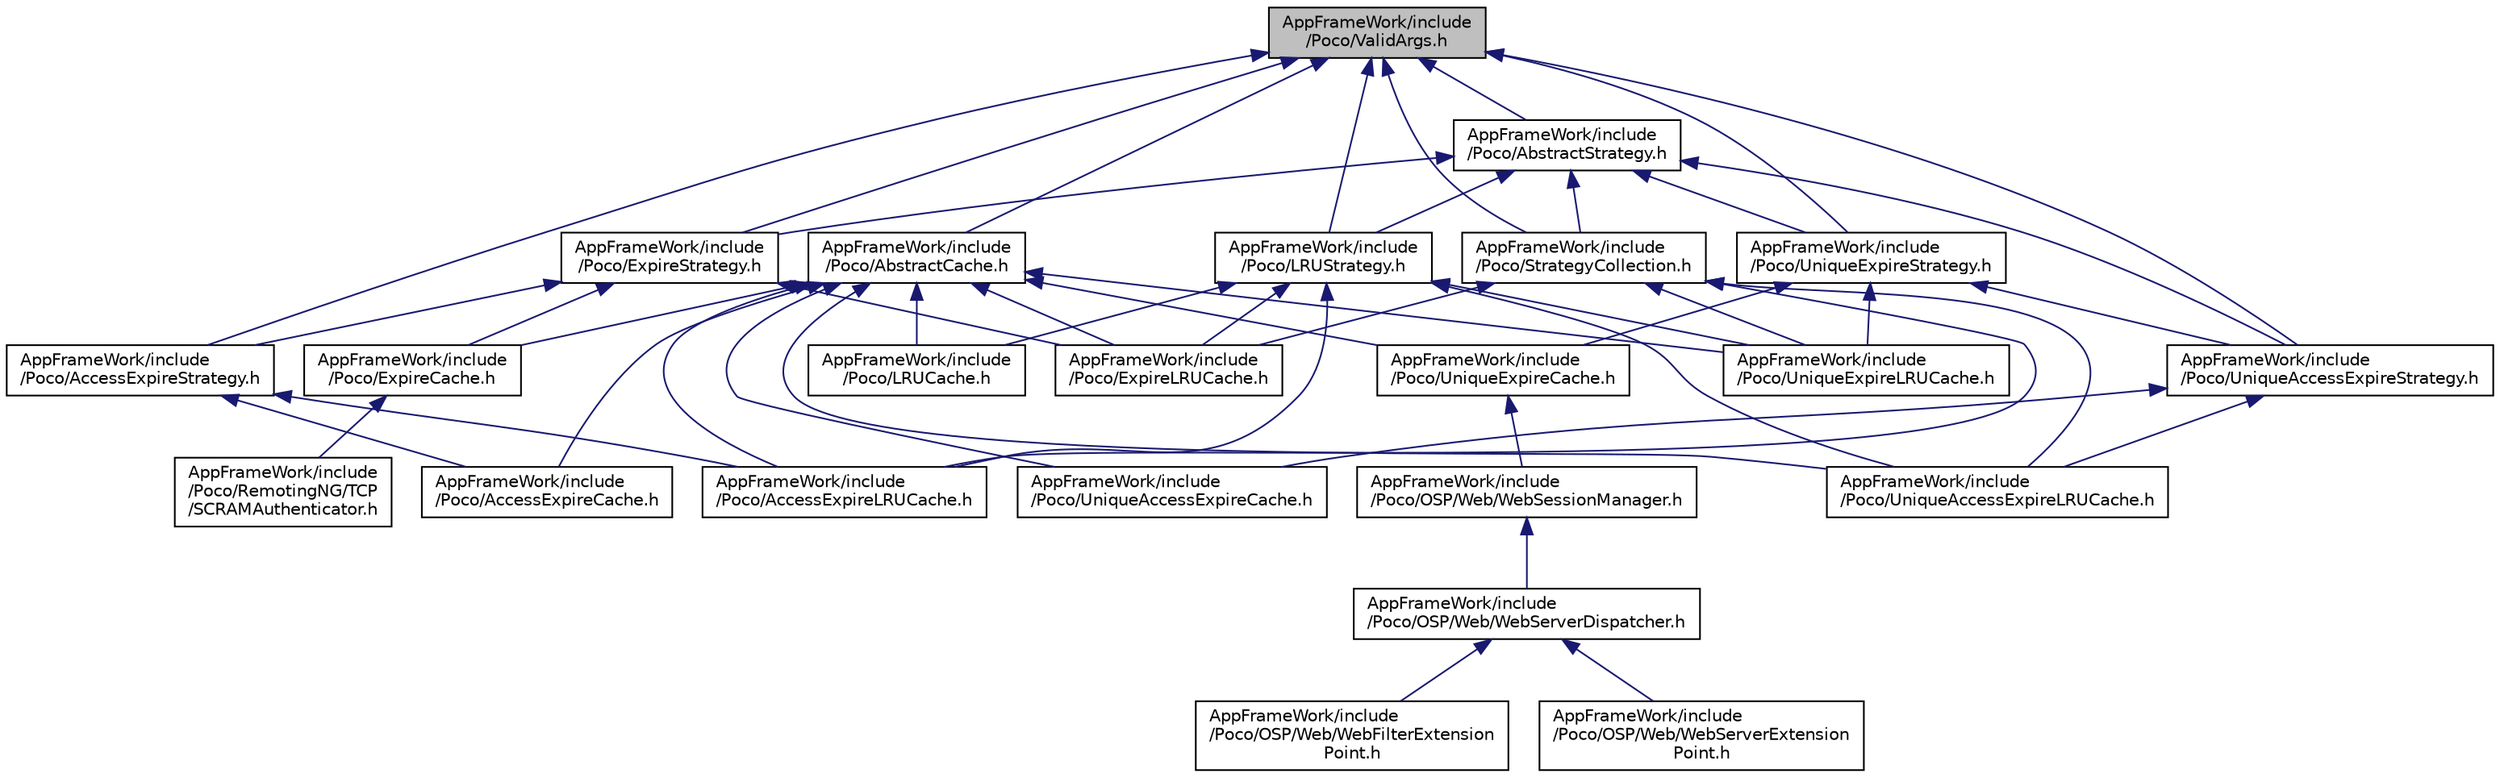 digraph "AppFrameWork/include/Poco/ValidArgs.h"
{
 // LATEX_PDF_SIZE
  edge [fontname="Helvetica",fontsize="10",labelfontname="Helvetica",labelfontsize="10"];
  node [fontname="Helvetica",fontsize="10",shape=record];
  Node1 [label="AppFrameWork/include\l/Poco/ValidArgs.h",height=0.2,width=0.4,color="black", fillcolor="grey75", style="filled", fontcolor="black",tooltip=" "];
  Node1 -> Node2 [dir="back",color="midnightblue",fontsize="10",style="solid"];
  Node2 [label="AppFrameWork/include\l/Poco/AbstractCache.h",height=0.2,width=0.4,color="black", fillcolor="white", style="filled",URL="$AbstractCache_8h.html",tooltip=" "];
  Node2 -> Node3 [dir="back",color="midnightblue",fontsize="10",style="solid"];
  Node3 [label="AppFrameWork/include\l/Poco/AccessExpireCache.h",height=0.2,width=0.4,color="black", fillcolor="white", style="filled",URL="$AccessExpireCache_8h.html",tooltip=" "];
  Node2 -> Node4 [dir="back",color="midnightblue",fontsize="10",style="solid"];
  Node4 [label="AppFrameWork/include\l/Poco/AccessExpireLRUCache.h",height=0.2,width=0.4,color="black", fillcolor="white", style="filled",URL="$AccessExpireLRUCache_8h.html",tooltip=" "];
  Node2 -> Node5 [dir="back",color="midnightblue",fontsize="10",style="solid"];
  Node5 [label="AppFrameWork/include\l/Poco/ExpireCache.h",height=0.2,width=0.4,color="black", fillcolor="white", style="filled",URL="$ExpireCache_8h.html",tooltip=" "];
  Node5 -> Node6 [dir="back",color="midnightblue",fontsize="10",style="solid"];
  Node6 [label="AppFrameWork/include\l/Poco/RemotingNG/TCP\l/SCRAMAuthenticator.h",height=0.2,width=0.4,color="black", fillcolor="white", style="filled",URL="$SCRAMAuthenticator_8h.html",tooltip=" "];
  Node2 -> Node7 [dir="back",color="midnightblue",fontsize="10",style="solid"];
  Node7 [label="AppFrameWork/include\l/Poco/ExpireLRUCache.h",height=0.2,width=0.4,color="black", fillcolor="white", style="filled",URL="$ExpireLRUCache_8h.html",tooltip=" "];
  Node2 -> Node8 [dir="back",color="midnightblue",fontsize="10",style="solid"];
  Node8 [label="AppFrameWork/include\l/Poco/LRUCache.h",height=0.2,width=0.4,color="black", fillcolor="white", style="filled",URL="$LRUCache_8h.html",tooltip=" "];
  Node2 -> Node9 [dir="back",color="midnightblue",fontsize="10",style="solid"];
  Node9 [label="AppFrameWork/include\l/Poco/UniqueAccessExpireCache.h",height=0.2,width=0.4,color="black", fillcolor="white", style="filled",URL="$UniqueAccessExpireCache_8h.html",tooltip=" "];
  Node2 -> Node10 [dir="back",color="midnightblue",fontsize="10",style="solid"];
  Node10 [label="AppFrameWork/include\l/Poco/UniqueAccessExpireLRUCache.h",height=0.2,width=0.4,color="black", fillcolor="white", style="filled",URL="$UniqueAccessExpireLRUCache_8h.html",tooltip=" "];
  Node2 -> Node11 [dir="back",color="midnightblue",fontsize="10",style="solid"];
  Node11 [label="AppFrameWork/include\l/Poco/UniqueExpireCache.h",height=0.2,width=0.4,color="black", fillcolor="white", style="filled",URL="$UniqueExpireCache_8h.html",tooltip=" "];
  Node11 -> Node12 [dir="back",color="midnightblue",fontsize="10",style="solid"];
  Node12 [label="AppFrameWork/include\l/Poco/OSP/Web/WebSessionManager.h",height=0.2,width=0.4,color="black", fillcolor="white", style="filled",URL="$WebSessionManager_8h.html",tooltip=" "];
  Node12 -> Node13 [dir="back",color="midnightblue",fontsize="10",style="solid"];
  Node13 [label="AppFrameWork/include\l/Poco/OSP/Web/WebServerDispatcher.h",height=0.2,width=0.4,color="black", fillcolor="white", style="filled",URL="$WebServerDispatcher_8h.html",tooltip=" "];
  Node13 -> Node14 [dir="back",color="midnightblue",fontsize="10",style="solid"];
  Node14 [label="AppFrameWork/include\l/Poco/OSP/Web/WebFilterExtension\lPoint.h",height=0.2,width=0.4,color="black", fillcolor="white", style="filled",URL="$WebFilterExtensionPoint_8h.html",tooltip=" "];
  Node13 -> Node15 [dir="back",color="midnightblue",fontsize="10",style="solid"];
  Node15 [label="AppFrameWork/include\l/Poco/OSP/Web/WebServerExtension\lPoint.h",height=0.2,width=0.4,color="black", fillcolor="white", style="filled",URL="$WebServerExtensionPoint_8h.html",tooltip=" "];
  Node2 -> Node16 [dir="back",color="midnightblue",fontsize="10",style="solid"];
  Node16 [label="AppFrameWork/include\l/Poco/UniqueExpireLRUCache.h",height=0.2,width=0.4,color="black", fillcolor="white", style="filled",URL="$UniqueExpireLRUCache_8h.html",tooltip=" "];
  Node1 -> Node17 [dir="back",color="midnightblue",fontsize="10",style="solid"];
  Node17 [label="AppFrameWork/include\l/Poco/AbstractStrategy.h",height=0.2,width=0.4,color="black", fillcolor="white", style="filled",URL="$AbstractStrategy_8h.html",tooltip=" "];
  Node17 -> Node18 [dir="back",color="midnightblue",fontsize="10",style="solid"];
  Node18 [label="AppFrameWork/include\l/Poco/ExpireStrategy.h",height=0.2,width=0.4,color="black", fillcolor="white", style="filled",URL="$ExpireStrategy_8h.html",tooltip=" "];
  Node18 -> Node19 [dir="back",color="midnightblue",fontsize="10",style="solid"];
  Node19 [label="AppFrameWork/include\l/Poco/AccessExpireStrategy.h",height=0.2,width=0.4,color="black", fillcolor="white", style="filled",URL="$AccessExpireStrategy_8h.html",tooltip=" "];
  Node19 -> Node3 [dir="back",color="midnightblue",fontsize="10",style="solid"];
  Node19 -> Node4 [dir="back",color="midnightblue",fontsize="10",style="solid"];
  Node18 -> Node5 [dir="back",color="midnightblue",fontsize="10",style="solid"];
  Node18 -> Node7 [dir="back",color="midnightblue",fontsize="10",style="solid"];
  Node17 -> Node20 [dir="back",color="midnightblue",fontsize="10",style="solid"];
  Node20 [label="AppFrameWork/include\l/Poco/LRUStrategy.h",height=0.2,width=0.4,color="black", fillcolor="white", style="filled",URL="$LRUStrategy_8h.html",tooltip=" "];
  Node20 -> Node4 [dir="back",color="midnightblue",fontsize="10",style="solid"];
  Node20 -> Node7 [dir="back",color="midnightblue",fontsize="10",style="solid"];
  Node20 -> Node8 [dir="back",color="midnightblue",fontsize="10",style="solid"];
  Node20 -> Node10 [dir="back",color="midnightblue",fontsize="10",style="solid"];
  Node20 -> Node16 [dir="back",color="midnightblue",fontsize="10",style="solid"];
  Node17 -> Node21 [dir="back",color="midnightblue",fontsize="10",style="solid"];
  Node21 [label="AppFrameWork/include\l/Poco/StrategyCollection.h",height=0.2,width=0.4,color="black", fillcolor="white", style="filled",URL="$StrategyCollection_8h.html",tooltip=" "];
  Node21 -> Node4 [dir="back",color="midnightblue",fontsize="10",style="solid"];
  Node21 -> Node7 [dir="back",color="midnightblue",fontsize="10",style="solid"];
  Node21 -> Node10 [dir="back",color="midnightblue",fontsize="10",style="solid"];
  Node21 -> Node16 [dir="back",color="midnightblue",fontsize="10",style="solid"];
  Node17 -> Node22 [dir="back",color="midnightblue",fontsize="10",style="solid"];
  Node22 [label="AppFrameWork/include\l/Poco/UniqueAccessExpireStrategy.h",height=0.2,width=0.4,color="black", fillcolor="white", style="filled",URL="$UniqueAccessExpireStrategy_8h.html",tooltip=" "];
  Node22 -> Node9 [dir="back",color="midnightblue",fontsize="10",style="solid"];
  Node22 -> Node10 [dir="back",color="midnightblue",fontsize="10",style="solid"];
  Node17 -> Node23 [dir="back",color="midnightblue",fontsize="10",style="solid"];
  Node23 [label="AppFrameWork/include\l/Poco/UniqueExpireStrategy.h",height=0.2,width=0.4,color="black", fillcolor="white", style="filled",URL="$UniqueExpireStrategy_8h.html",tooltip=" "];
  Node23 -> Node22 [dir="back",color="midnightblue",fontsize="10",style="solid"];
  Node23 -> Node11 [dir="back",color="midnightblue",fontsize="10",style="solid"];
  Node23 -> Node16 [dir="back",color="midnightblue",fontsize="10",style="solid"];
  Node1 -> Node19 [dir="back",color="midnightblue",fontsize="10",style="solid"];
  Node1 -> Node18 [dir="back",color="midnightblue",fontsize="10",style="solid"];
  Node1 -> Node20 [dir="back",color="midnightblue",fontsize="10",style="solid"];
  Node1 -> Node21 [dir="back",color="midnightblue",fontsize="10",style="solid"];
  Node1 -> Node22 [dir="back",color="midnightblue",fontsize="10",style="solid"];
  Node1 -> Node23 [dir="back",color="midnightblue",fontsize="10",style="solid"];
}
